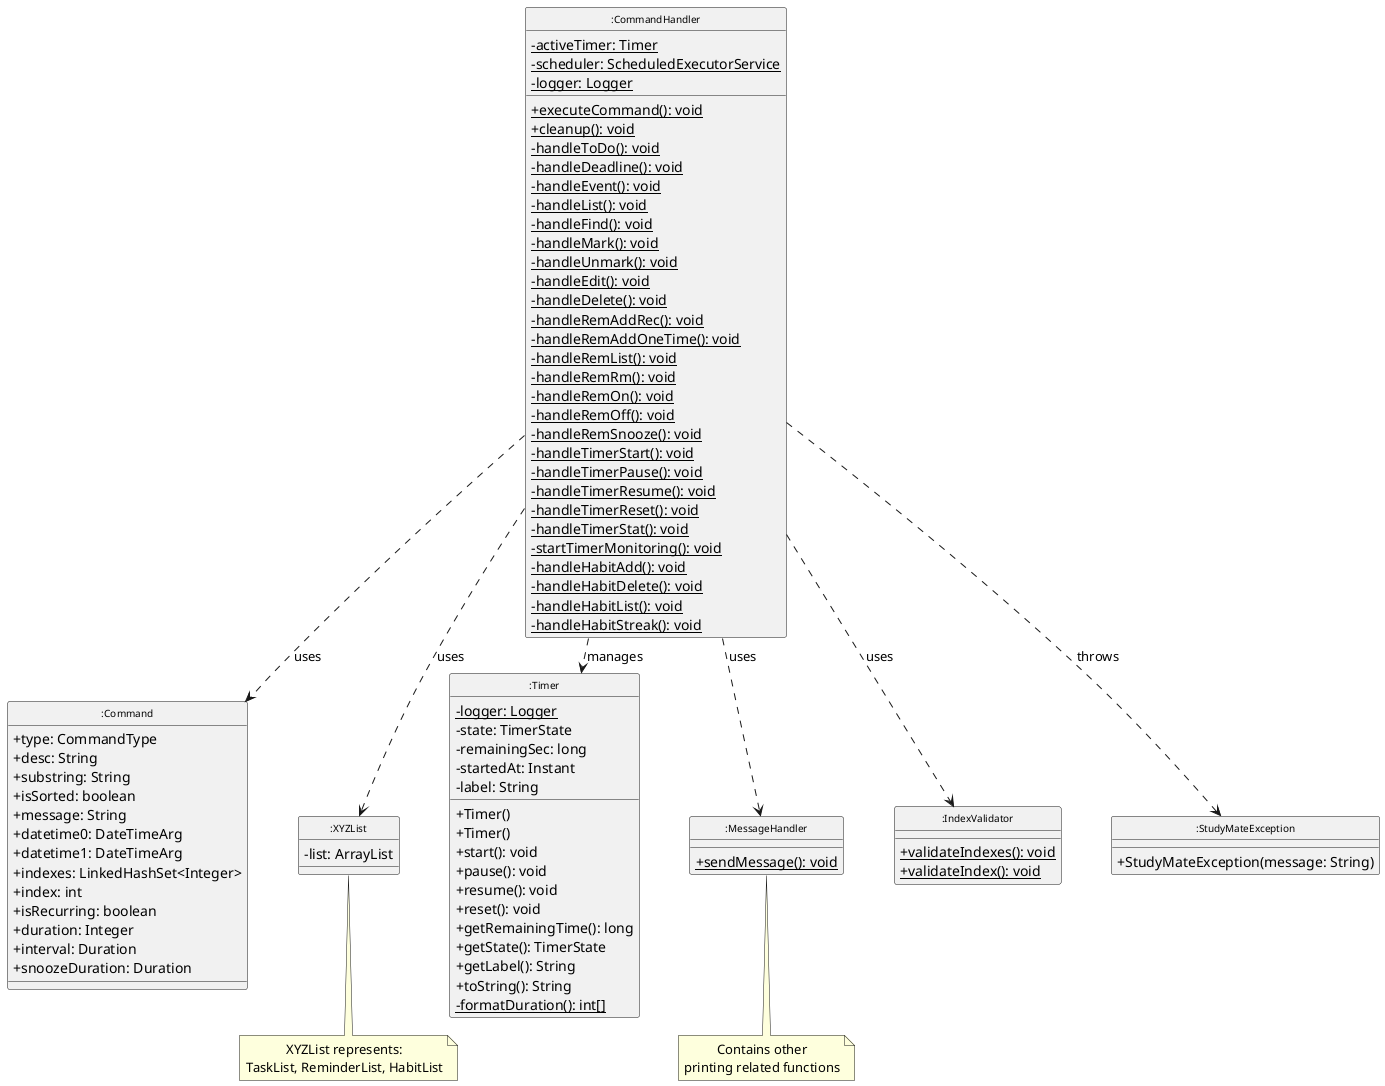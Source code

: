 @startuml
'https://plantuml.com/class-diagram
skinparam classFontSize 10
skinparam classAttributeIconSize 0
skinparam defaultTextAlignment center
skinparam nodesep 50
skinparam ranksep 1
skinparam noteArrowLength 2
hide circle

class ":CommandHandler" {
  - {static} activeTimer: Timer
  - {static} scheduler: ScheduledExecutorService
  - {static} logger: Logger

  + {static} executeCommand(): void
  + {static} cleanup(): void
  - {static} handleToDo(): void
  - {static} handleDeadline(): void
  - {static} handleEvent(): void
  - {static} handleList(): void
  - {static} handleFind(): void
  - {static} handleMark(): void
  - {static} handleUnmark(): void
  - {static} handleEdit(): void
  - {static} handleDelete(): void
  - {static} handleRemAddRec(): void
  - {static} handleRemAddOneTime(): void
  - {static} handleRemList(): void
  - {static} handleRemRm(): void
  - {static} handleRemOn(): void
  - {static} handleRemOff(): void
  - {static} handleRemSnooze(): void
  - {static} handleTimerStart(): void
  - {static} handleTimerPause(): void
  - {static} handleTimerResume(): void
  - {static} handleTimerReset(): void
  - {static} handleTimerStat(): void
  - {static} startTimerMonitoring(): void
  - {static} handleHabitAdd(): void
  - {static} handleHabitDelete(): void
  - {static} handleHabitList(): void
  - {static} handleHabitStreak(): void
}

class ":Command" {
  + type: CommandType
  + desc: String
  + substring: String
  + isSorted: boolean
  + message: String
  + datetime0: DateTimeArg
  + datetime1: DateTimeArg
  + indexes: LinkedHashSet<Integer>
  + index: int
  + isRecurring: boolean
  + duration: Integer
  + interval: Duration
  + snoozeDuration: Duration
}

class ":XYZList" {
  - list: ArrayList
}
note bottom of ":XYZList" : XYZList represents:\nTaskList, ReminderList, HabitList

class ":Timer" {
  - {static} logger: Logger
  - state: TimerState
  - remainingSec: long
  - startedAt: Instant
  - label: String

  + Timer()
  + Timer()
  + start(): void
  + pause(): void
  + resume(): void
  + reset(): void
  + getRemainingTime(): long
  + getState(): TimerState
  + getLabel(): String
  + toString(): String
  - {static} formatDuration(): int[]
}

class ":MessageHandler" {
  + {static} sendMessage(): void
}
note bottom of ":MessageHandler" : Contains other\nprinting related functions

class ":IndexValidator" {
  + {static} validateIndexes(): void
  + {static} validateIndex(): void
}

class ":StudyMateException" {
  + StudyMateException(message: String)
}

":CommandHandler" ..> ":Command" : uses
":CommandHandler" ..> ":XYZList" : uses
":CommandHandler" ..> ":Timer" : manages
":CommandHandler" ..> ":MessageHandler" : uses
":CommandHandler" ..> ":IndexValidator" : uses
":CommandHandler" ..> ":StudyMateException" : throws

@enduml